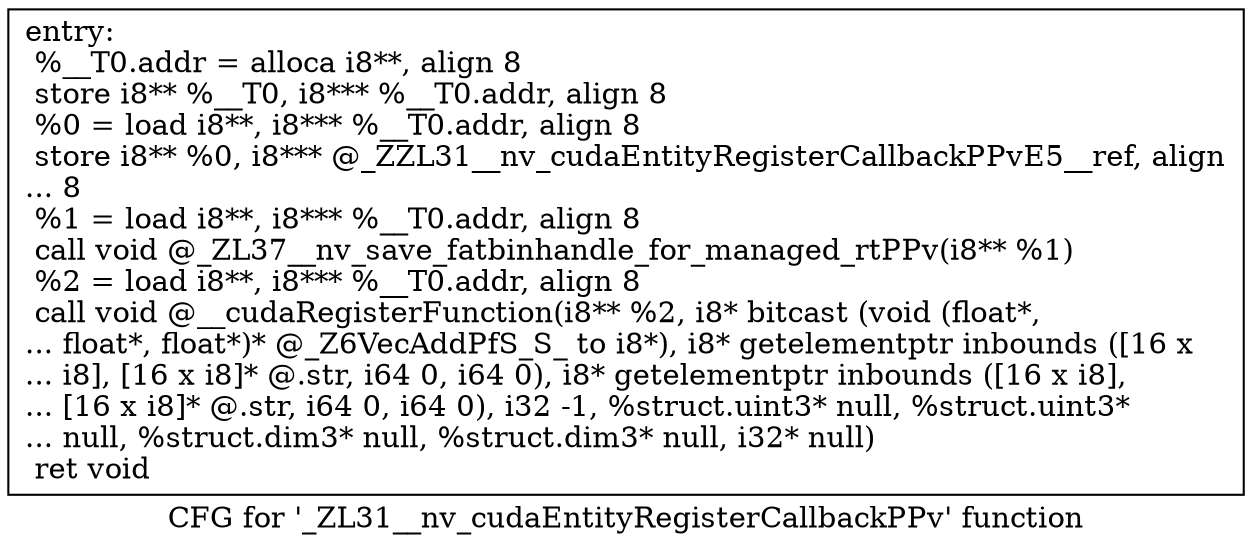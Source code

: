digraph "CFG for '_ZL31__nv_cudaEntityRegisterCallbackPPv' function" {
	label="CFG for '_ZL31__nv_cudaEntityRegisterCallbackPPv' function";

	Node0x55f8461afd60 [shape=record,label="{entry:\l  %__T0.addr = alloca i8**, align 8\l  store i8** %__T0, i8*** %__T0.addr, align 8\l  %0 = load i8**, i8*** %__T0.addr, align 8\l  store i8** %0, i8*** @_ZZL31__nv_cudaEntityRegisterCallbackPPvE5__ref, align\l... 8\l  %1 = load i8**, i8*** %__T0.addr, align 8\l  call void @_ZL37__nv_save_fatbinhandle_for_managed_rtPPv(i8** %1)\l  %2 = load i8**, i8*** %__T0.addr, align 8\l  call void @__cudaRegisterFunction(i8** %2, i8* bitcast (void (float*,\l... float*, float*)* @_Z6VecAddPfS_S_ to i8*), i8* getelementptr inbounds ([16 x\l... i8], [16 x i8]* @.str, i64 0, i64 0), i8* getelementptr inbounds ([16 x i8],\l... [16 x i8]* @.str, i64 0, i64 0), i32 -1, %struct.uint3* null, %struct.uint3*\l... null, %struct.dim3* null, %struct.dim3* null, i32* null)\l  ret void\l}"];
}
